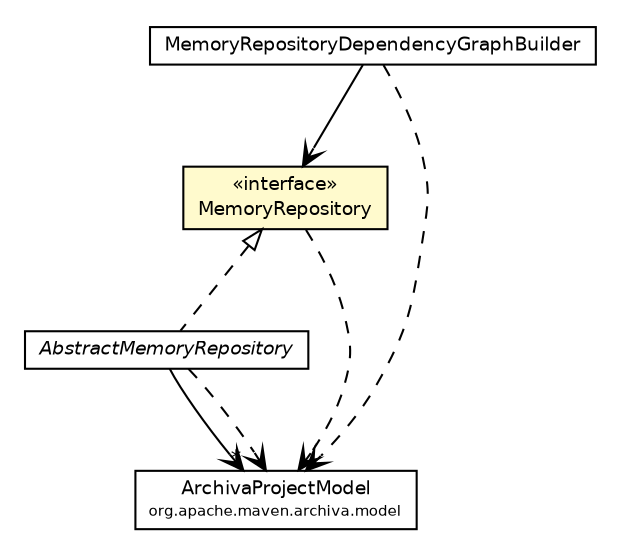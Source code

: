 #!/usr/local/bin/dot
#
# Class diagram 
# Generated by UmlGraph version 4.6 (http://www.spinellis.gr/sw/umlgraph)
#

digraph G {
	edge [fontname="Helvetica",fontsize=10,labelfontname="Helvetica",labelfontsize=10];
	node [fontname="Helvetica",fontsize=10,shape=plaintext];
	// org.apache.maven.archiva.dependency.graph.MemoryRepositoryDependencyGraphBuilder
	c37308 [label=<<table border="0" cellborder="1" cellspacing="0" cellpadding="2" port="p" href="./MemoryRepositoryDependencyGraphBuilder.html">
		<tr><td><table border="0" cellspacing="0" cellpadding="1">
			<tr><td> MemoryRepositoryDependencyGraphBuilder </td></tr>
		</table></td></tr>
		</table>>, fontname="Helvetica", fontcolor="black", fontsize=9.0];
	// org.apache.maven.archiva.dependency.graph.MemoryRepository
	c37309 [label=<<table border="0" cellborder="1" cellspacing="0" cellpadding="2" port="p" bgcolor="lemonChiffon" href="./MemoryRepository.html">
		<tr><td><table border="0" cellspacing="0" cellpadding="1">
			<tr><td> &laquo;interface&raquo; </td></tr>
			<tr><td> MemoryRepository </td></tr>
		</table></td></tr>
		</table>>, fontname="Helvetica", fontcolor="black", fontsize=9.0];
	// org.apache.maven.archiva.dependency.graph.AbstractMemoryRepository
	c37324 [label=<<table border="0" cellborder="1" cellspacing="0" cellpadding="2" port="p" href="./AbstractMemoryRepository.html">
		<tr><td><table border="0" cellspacing="0" cellpadding="1">
			<tr><td><font face="Helvetica-Oblique"> AbstractMemoryRepository </font></td></tr>
		</table></td></tr>
		</table>>, fontname="Helvetica", fontcolor="black", fontsize=9.0];
	//org.apache.maven.archiva.dependency.graph.AbstractMemoryRepository implements org.apache.maven.archiva.dependency.graph.MemoryRepository
	c37309:p -> c37324:p [dir=back,arrowtail=empty,style=dashed];
	// org.apache.maven.archiva.dependency.graph.MemoryRepositoryDependencyGraphBuilder NAVASSOC org.apache.maven.archiva.dependency.graph.MemoryRepository
	c37308:p -> c37309:p [taillabel="", label="", headlabel="", fontname="Helvetica", fontcolor="black", fontsize=10.0, color="black", arrowhead=open];
	// org.apache.maven.archiva.dependency.graph.AbstractMemoryRepository NAVASSOC org.apache.maven.archiva.model.ArchivaProjectModel
	c37324:p -> c37393:p [taillabel="", label="", headlabel="*", fontname="Helvetica", fontcolor="black", fontsize=10.0, color="black", arrowhead=open];
	// org.apache.maven.archiva.dependency.graph.MemoryRepositoryDependencyGraphBuilder DEPEND org.apache.maven.archiva.model.ArchivaProjectModel
	c37308:p -> c37393:p [taillabel="", label="", headlabel="", fontname="Helvetica", fontcolor="black", fontsize=10.0, color="black", arrowhead=open, style=dashed];
	// org.apache.maven.archiva.dependency.graph.MemoryRepository DEPEND org.apache.maven.archiva.model.ArchivaProjectModel
	c37309:p -> c37393:p [taillabel="", label="", headlabel="", fontname="Helvetica", fontcolor="black", fontsize=10.0, color="black", arrowhead=open, style=dashed];
	// org.apache.maven.archiva.dependency.graph.AbstractMemoryRepository DEPEND org.apache.maven.archiva.model.ArchivaProjectModel
	c37324:p -> c37393:p [taillabel="", label="", headlabel="", fontname="Helvetica", fontcolor="black", fontsize=10.0, color="black", arrowhead=open, style=dashed];
	// org.apache.maven.archiva.model.ArchivaProjectModel
	c37393 [label=<<table border="0" cellborder="1" cellspacing="0" cellpadding="2" port="p" href="http://java.sun.com/j2se/1.4.2/docs/api/org/apache/maven/archiva/model/ArchivaProjectModel.html">
		<tr><td><table border="0" cellspacing="0" cellpadding="1">
			<tr><td> ArchivaProjectModel </td></tr>
			<tr><td><font point-size="7.0"> org.apache.maven.archiva.model </font></td></tr>
		</table></td></tr>
		</table>>, fontname="Helvetica", fontcolor="black", fontsize=9.0];
}

